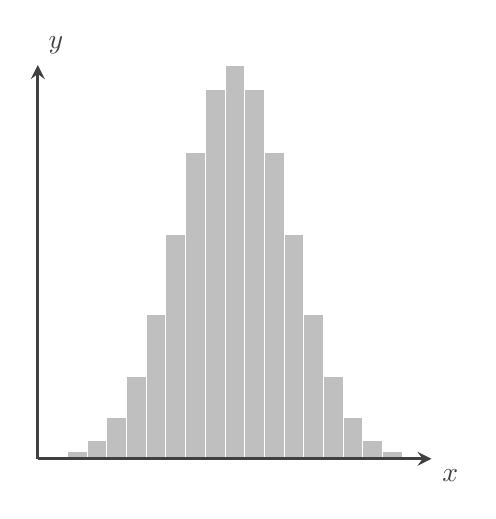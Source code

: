 \begin{tikzpicture}[
    declare function={fone(\x)=5*exp(-(\x-2.5)^2);}, 
  very thick, line join=round]

  % Draw squares
  \foreach [evaluate={\x=0.25*\j; \y=fone(\x);}] \j in {0,...,20}{%
    \path [fill=black!25, draw=white, line width=0.2pt] 
    (\x-0.125, 0) -- 
    (\x+0.125, 0) -- 
    (\x+0.125, \y) -- 
    (\x-0.125, \y) -- 
    cycle;
  }

  % Draw functions
%  \draw [black, domain=0.25:4.75, samples=100, variable=\t] 
%  plot (\t, {fone(\t)});

  % x-axis
  \draw [-stealth, black!75] (0,0) -- (5,0) node [below right] {$x$};

  % y-axis
  \draw [-stealth, black!75] (0,0) -- (0,5) node [above right] {$y$};


\end{tikzpicture}

